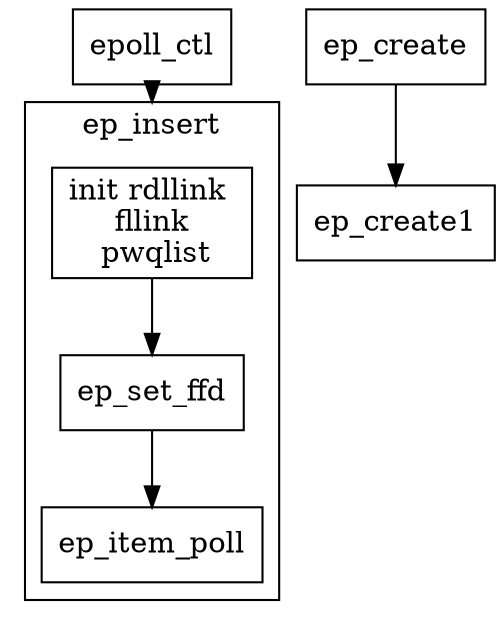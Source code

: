 digraph create {
    compound=true;
    subgraph cluster1{
        label="ep_insert"
        aaa[shape="record",label="init  rdllink \n fllink \n pwqlist"];
        ep_set_ffd[shape="record"];
        ep_item_poll[shape="record"];
        aaa ->ep_set_ffd
        ep_set_ffd -> ep_item_poll;
    }
    epoll_ctl[shape="record"];
    ep_create[shape="record"];
    ep_create1[shape="record"];
    
    epoll_ctl -> aaa [lhead=cluster1];
    ep_create -> ep_create1;
} 
